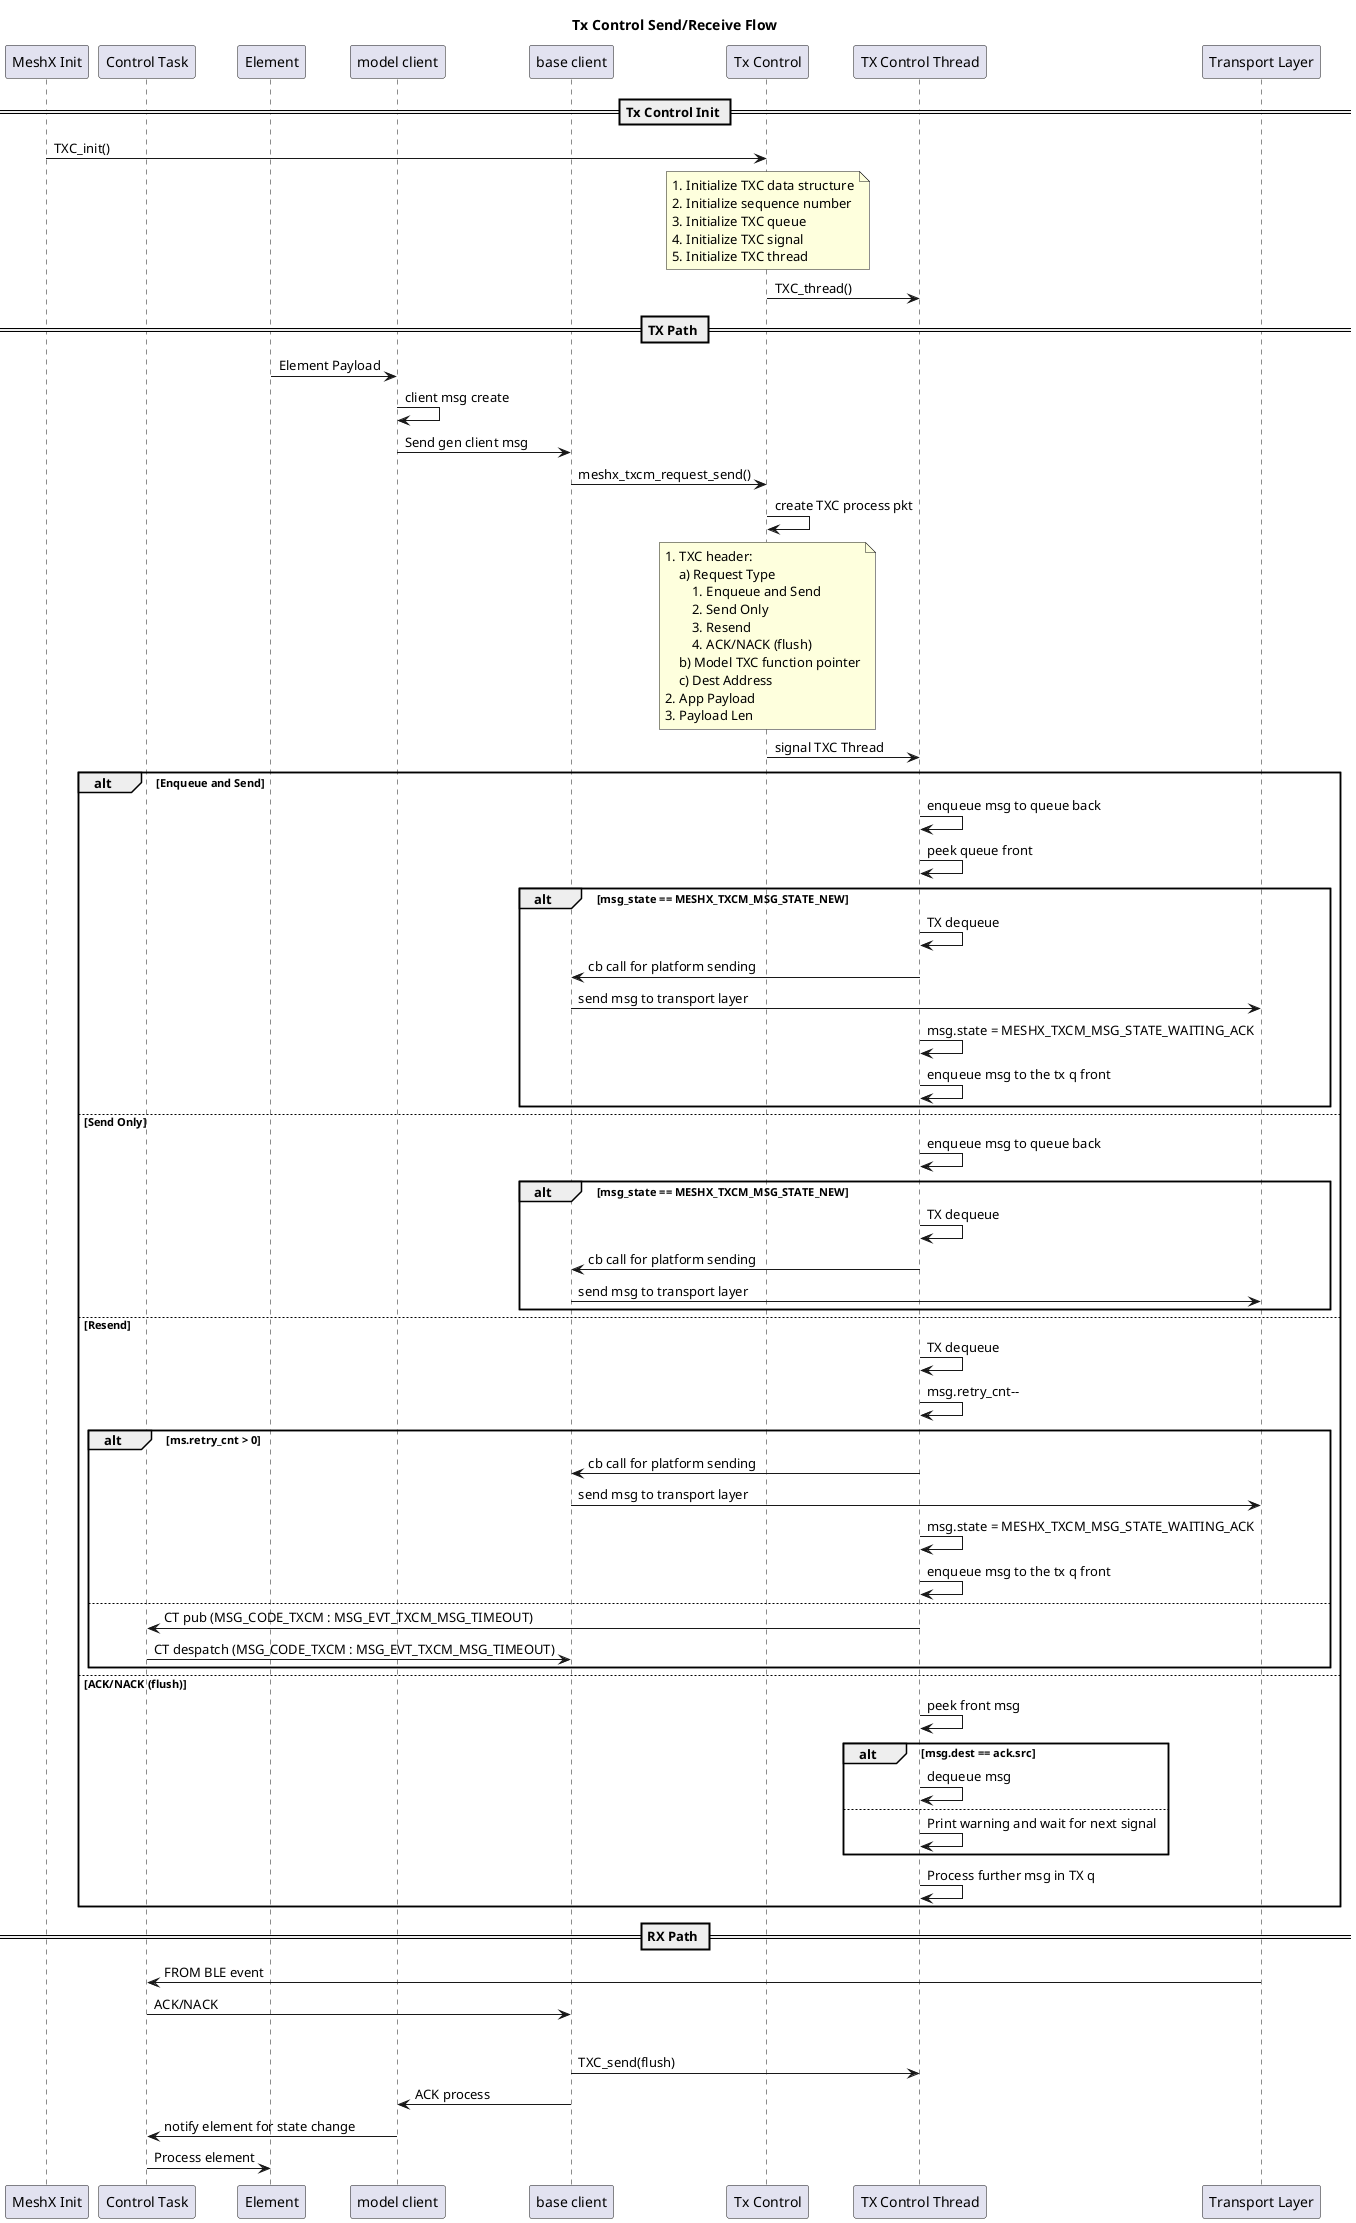 @startuml meshx_txc

title "Tx Control Send/Receive Flow"

participant "MeshX Init" as MI
participant "Control Task" as CT
participant "Element" as EL
participant "model client" as MC
participant "base client" as BC
participant "Tx Control" as TXC
participant "TX Control Thread" as TXCT
participant "Transport Layer" as TL

== Tx Control Init ==
MI -> TXC: TXC_init()
note over TXC
    1. Initialize TXC data structure
    2. Initialize sequence number
    3. Initialize TXC queue
    4. Initialize TXC signal
    5. Initialize TXC thread
end note
TXC -> TXCT: TXC_thread()

== TX Path ==
EL -> MC: Element Payload
MC -> MC: client msg create
MC -> BC: Send gen client msg
BC -> TXC: meshx_txcm_request_send()
TXC -> TXC: create TXC process pkt
note over TXC
    1. TXC header:
        a) Request Type
            1. Enqueue and Send
            2. Send Only
            3. Resend
            4. ACK/NACK (flush)
        b) Model TXC function pointer
        c) Dest Address
    2. App Payload
    3. Payload Len
end note

TXC -> TXCT : signal TXC Thread

alt Enqueue and Send
    TXCT -> TXCT: enqueue msg to queue back
    TXCT -> TXCT: peek queue front
    alt msg_state == MESHX_TXCM_MSG_STATE_NEW
        TXCT -> TXCT : TX dequeue
        TXCT -> BC: cb call for platform sending
        BC -> TL: send msg to transport layer
        TXCT -> TXCT : msg.state = MESHX_TXCM_MSG_STATE_WAITING_ACK
        TXCT -> TXCT : enqueue msg to the tx q front
    end
else Send Only
    TXCT -> TXCT: enqueue msg to queue back
    alt msg_state == MESHX_TXCM_MSG_STATE_NEW
        TXCT -> TXCT : TX dequeue
        TXCT -> BC: cb call for platform sending
        BC -> TL: send msg to transport layer
    end
else Resend
    TXCT -> TXCT: TX dequeue
    TXCT -> TXCT: msg.retry_cnt--
    alt ms.retry_cnt > 0
        TXCT -> BC: cb call for platform sending
        BC -> TL: send msg to transport layer
        TXCT -> TXCT : msg.state = MESHX_TXCM_MSG_STATE_WAITING_ACK
        TXCT -> TXCT : enqueue msg to the tx q front
    else
        TXCT -> CT : CT pub (MSG_CODE_TXCM : MSG_EVT_TXCM_MSG_TIMEOUT)
        CT -> BC : CT despatch (MSG_CODE_TXCM : MSG_EVT_TXCM_MSG_TIMEOUT)
    end
else ACK/NACK (flush)
    TXCT -> TXCT: peek front msg
    alt msg.dest == ack.src
        TXCT -> TXCT: dequeue msg
    else
        TXCT -> TXCT: Print warning and wait for next signal
    end
    TXCT -> TXCT: Process further msg in TX q
end

== RX Path ==
TL -> CT: FROM BLE event
CT -> BC: ACK/NACK
alt ACK
    BC -> TXCT: TXC_send(flush)
    BC -> MC: ACK process
    MC -> CT: notify element for state change
CT -> EL: Process element
@enduml
